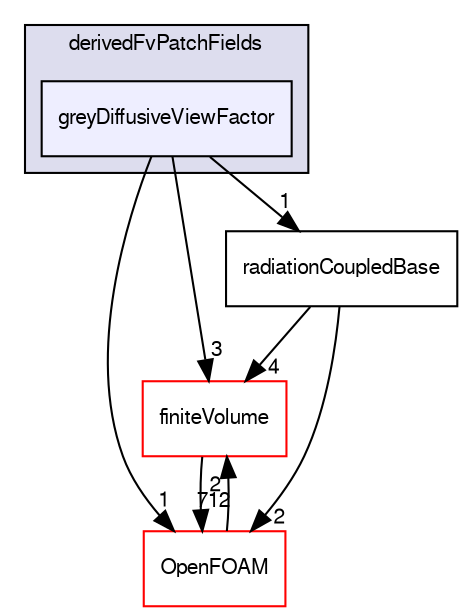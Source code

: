 digraph "src/thermophysicalModels/radiationModels/derivedFvPatchFields/greyDiffusiveViewFactor" {
  bgcolor=transparent;
  compound=true
  node [ fontsize="10", fontname="FreeSans"];
  edge [ labelfontsize="10", labelfontname="FreeSans"];
  subgraph clusterdir_b6fbd749e54706cc3b92a74ab30559cc {
    graph [ bgcolor="#ddddee", pencolor="black", label="derivedFvPatchFields" fontname="FreeSans", fontsize="10", URL="dir_b6fbd749e54706cc3b92a74ab30559cc.html"]
  dir_195f3b2223b16e9fb310602cfe8f3c57 [shape=box, label="greyDiffusiveViewFactor", style="filled", fillcolor="#eeeeff", pencolor="black", URL="dir_195f3b2223b16e9fb310602cfe8f3c57.html"];
  }
  dir_9bd15774b555cf7259a6fa18f99fe99b [shape=box label="finiteVolume" color="red" URL="dir_9bd15774b555cf7259a6fa18f99fe99b.html"];
  dir_c5473ff19b20e6ec4dfe5c310b3778a8 [shape=box label="OpenFOAM" color="red" URL="dir_c5473ff19b20e6ec4dfe5c310b3778a8.html"];
  dir_245e895728619366f7dc113ffc3f5c45 [shape=box label="radiationCoupledBase" URL="dir_245e895728619366f7dc113ffc3f5c45.html"];
  dir_9bd15774b555cf7259a6fa18f99fe99b->dir_c5473ff19b20e6ec4dfe5c310b3778a8 [headlabel="712", labeldistance=1.5 headhref="dir_000749_001732.html"];
  dir_195f3b2223b16e9fb310602cfe8f3c57->dir_9bd15774b555cf7259a6fa18f99fe99b [headlabel="3", labeldistance=1.5 headhref="dir_002633_000749.html"];
  dir_195f3b2223b16e9fb310602cfe8f3c57->dir_c5473ff19b20e6ec4dfe5c310b3778a8 [headlabel="1", labeldistance=1.5 headhref="dir_002633_001732.html"];
  dir_195f3b2223b16e9fb310602cfe8f3c57->dir_245e895728619366f7dc113ffc3f5c45 [headlabel="1", labeldistance=1.5 headhref="dir_002633_002636.html"];
  dir_c5473ff19b20e6ec4dfe5c310b3778a8->dir_9bd15774b555cf7259a6fa18f99fe99b [headlabel="2", labeldistance=1.5 headhref="dir_001732_000749.html"];
  dir_245e895728619366f7dc113ffc3f5c45->dir_9bd15774b555cf7259a6fa18f99fe99b [headlabel="4", labeldistance=1.5 headhref="dir_002636_000749.html"];
  dir_245e895728619366f7dc113ffc3f5c45->dir_c5473ff19b20e6ec4dfe5c310b3778a8 [headlabel="2", labeldistance=1.5 headhref="dir_002636_001732.html"];
}
